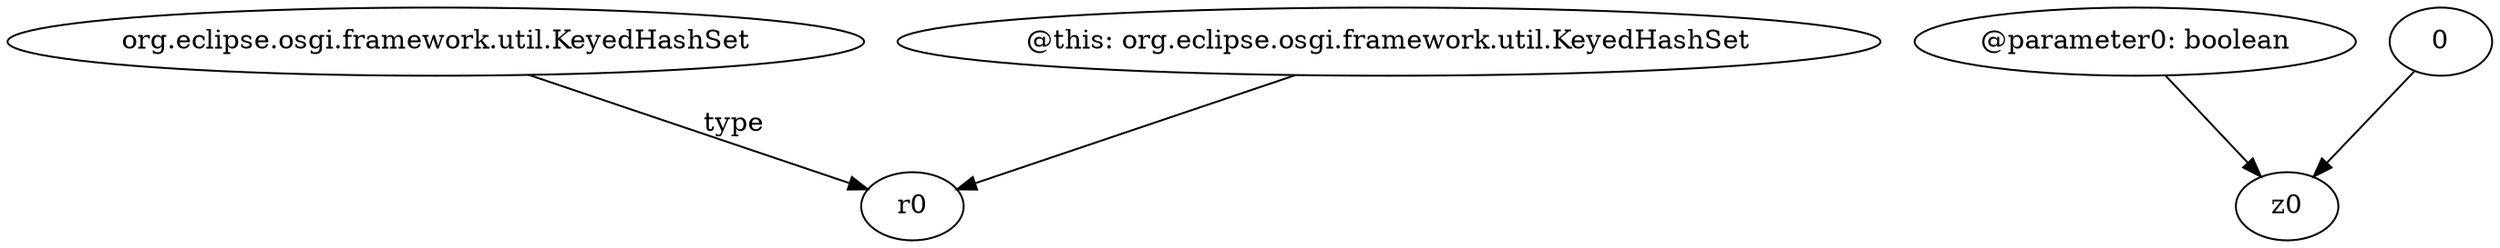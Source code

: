 digraph g {
0[label="org.eclipse.osgi.framework.util.KeyedHashSet"]
1[label="r0"]
0->1[label="type"]
2[label="@this: org.eclipse.osgi.framework.util.KeyedHashSet"]
2->1[label=""]
3[label="@parameter0: boolean"]
4[label="z0"]
3->4[label=""]
5[label="0"]
5->4[label=""]
}